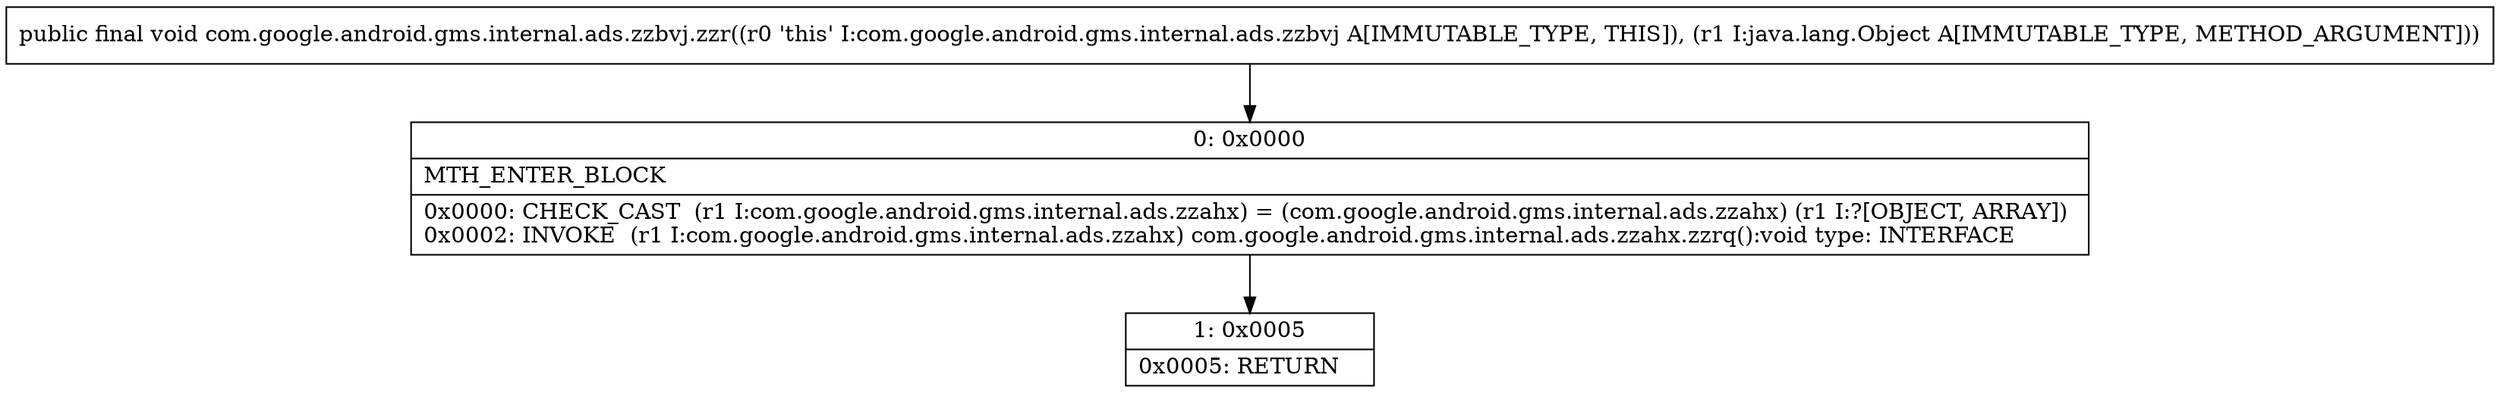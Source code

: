 digraph "CFG forcom.google.android.gms.internal.ads.zzbvj.zzr(Ljava\/lang\/Object;)V" {
Node_0 [shape=record,label="{0\:\ 0x0000|MTH_ENTER_BLOCK\l|0x0000: CHECK_CAST  (r1 I:com.google.android.gms.internal.ads.zzahx) = (com.google.android.gms.internal.ads.zzahx) (r1 I:?[OBJECT, ARRAY]) \l0x0002: INVOKE  (r1 I:com.google.android.gms.internal.ads.zzahx) com.google.android.gms.internal.ads.zzahx.zzrq():void type: INTERFACE \l}"];
Node_1 [shape=record,label="{1\:\ 0x0005|0x0005: RETURN   \l}"];
MethodNode[shape=record,label="{public final void com.google.android.gms.internal.ads.zzbvj.zzr((r0 'this' I:com.google.android.gms.internal.ads.zzbvj A[IMMUTABLE_TYPE, THIS]), (r1 I:java.lang.Object A[IMMUTABLE_TYPE, METHOD_ARGUMENT])) }"];
MethodNode -> Node_0;
Node_0 -> Node_1;
}

